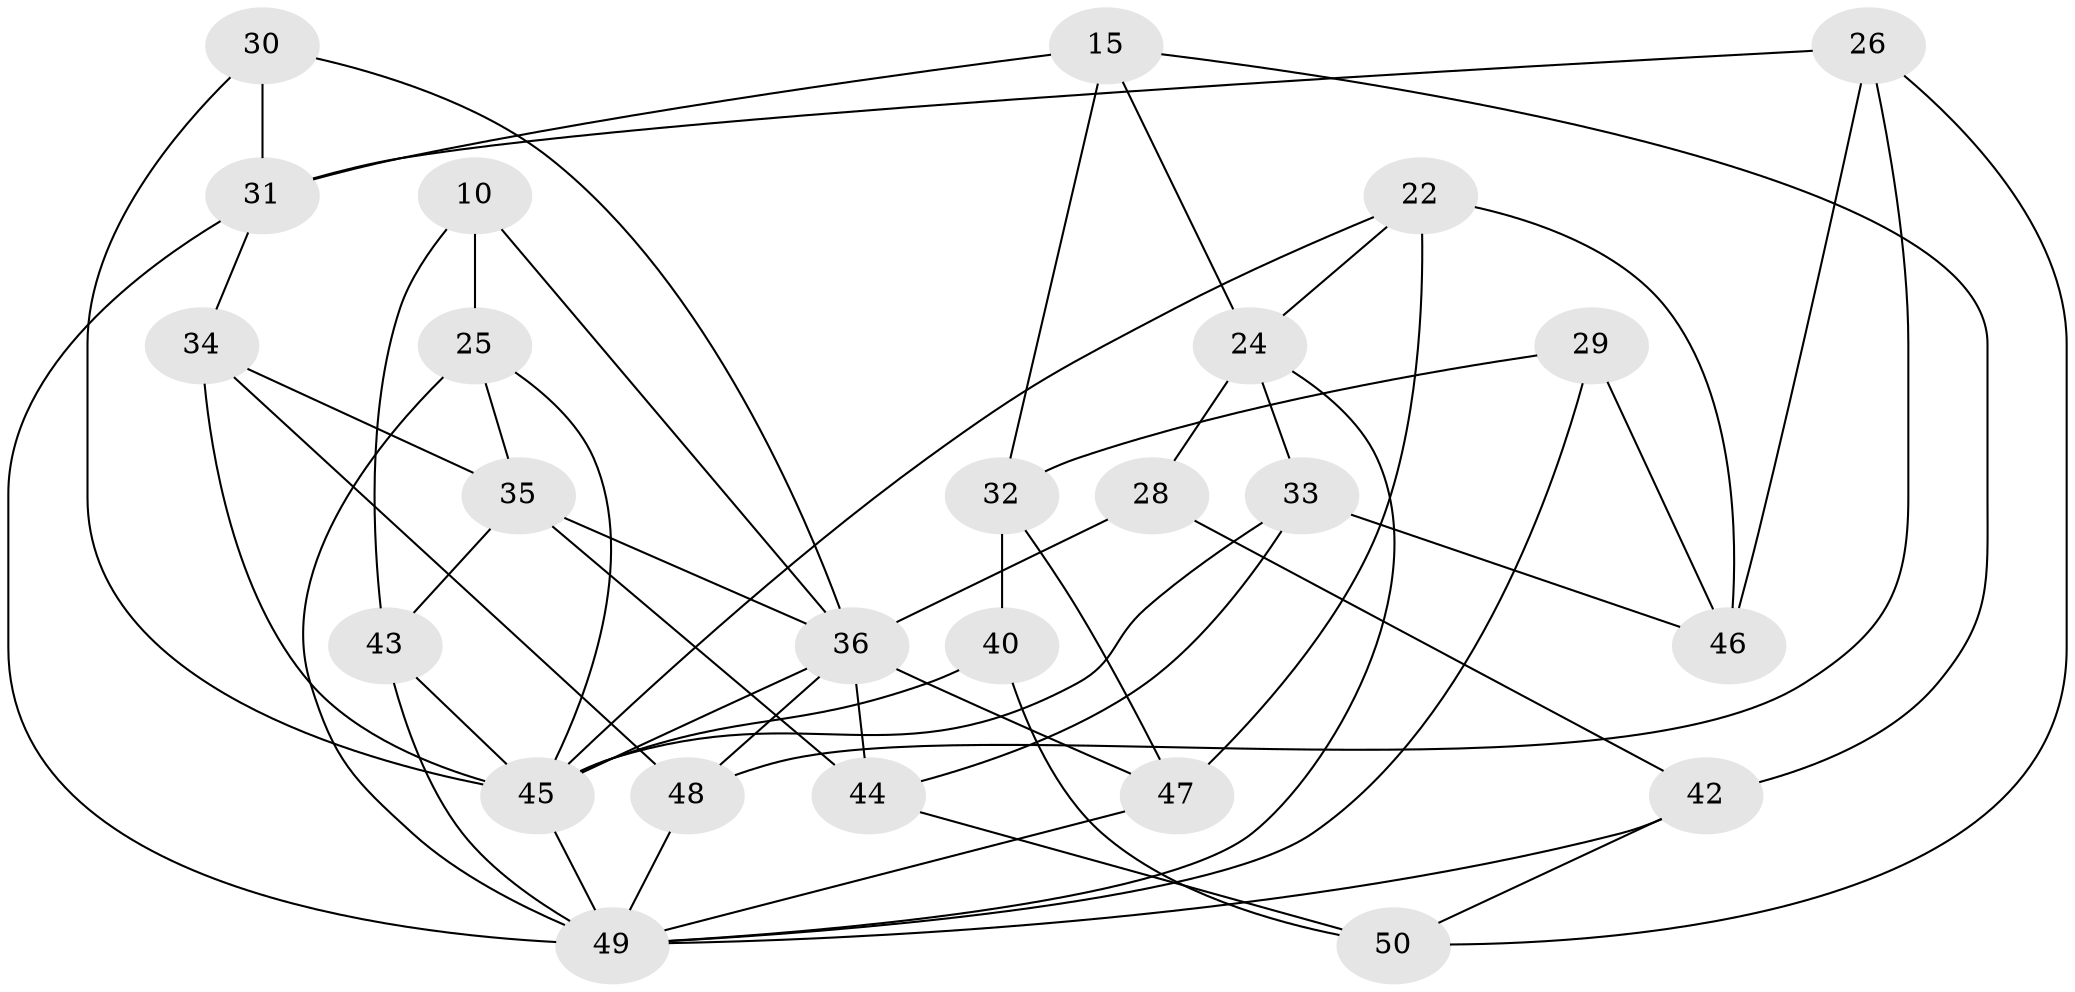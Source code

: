 // original degree distribution, {4: 1.0}
// Generated by graph-tools (version 1.1) at 2025/03/03/04/25 22:03:34]
// undirected, 25 vertices, 56 edges
graph export_dot {
graph [start="1"]
  node [color=gray90,style=filled];
  10;
  15;
  22;
  24 [super="+6"];
  25 [super="+7"];
  26;
  28;
  29 [super="+17"];
  30;
  31 [super="+18"];
  32 [super="+21"];
  33;
  34 [super="+27"];
  35 [super="+3"];
  36 [super="+9+20"];
  40;
  42;
  43 [super="+19"];
  44;
  45 [super="+11+14+37+39"];
  46;
  47;
  48 [super="+38"];
  49 [super="+16+13+23+41"];
  50;
  10 -- 43;
  10 -- 25 [weight=2];
  10 -- 36;
  15 -- 24;
  15 -- 42;
  15 -- 31;
  15 -- 32;
  22 -- 47;
  22 -- 46;
  22 -- 24;
  22 -- 45;
  24 -- 33;
  24 -- 28 [weight=2];
  24 -- 49;
  25 -- 35;
  25 -- 49 [weight=2];
  25 -- 45;
  26 -- 50;
  26 -- 46;
  26 -- 48;
  26 -- 31;
  28 -- 36;
  28 -- 42;
  29 -- 49 [weight=5];
  29 -- 32 [weight=2];
  29 -- 46;
  30 -- 31 [weight=2];
  30 -- 36;
  30 -- 45;
  31 -- 49;
  31 -- 34;
  32 -- 40 [weight=2];
  32 -- 47;
  33 -- 46;
  33 -- 44;
  33 -- 45;
  34 -- 35;
  34 -- 48 [weight=2];
  34 -- 45 [weight=2];
  35 -- 44;
  35 -- 43 [weight=2];
  35 -- 36;
  36 -- 48;
  36 -- 47;
  36 -- 44;
  36 -- 45;
  40 -- 50;
  40 -- 45;
  42 -- 50;
  42 -- 49;
  43 -- 49 [weight=4];
  43 -- 45;
  44 -- 50;
  45 -- 49 [weight=3];
  47 -- 49;
  48 -- 49 [weight=2];
}
